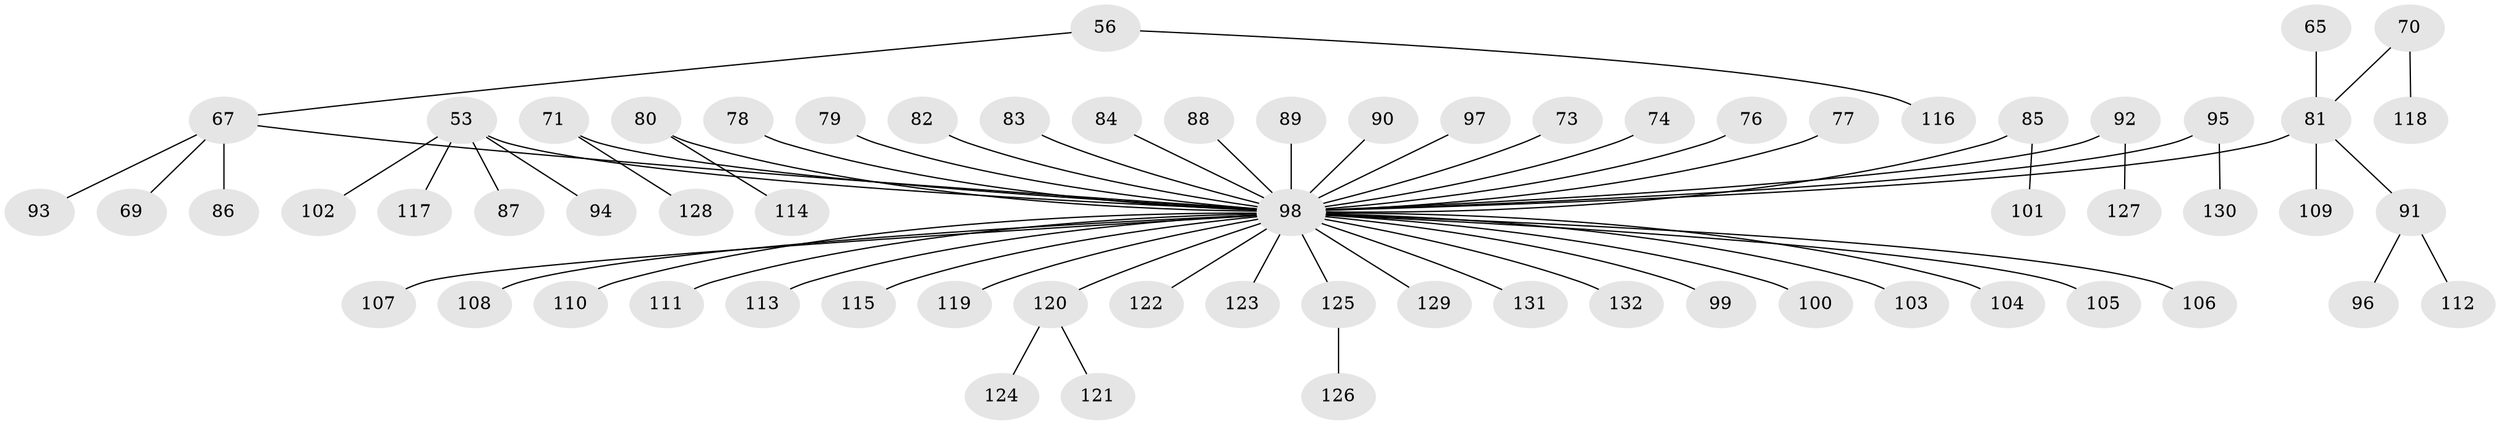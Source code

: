 // original degree distribution, {11: 0.007575757575757576, 3: 0.12878787878787878, 4: 0.06060606060606061, 5: 0.022727272727272728, 6: 0.015151515151515152, 8: 0.007575757575757576, 1: 0.5075757575757576, 2: 0.25}
// Generated by graph-tools (version 1.1) at 2025/52/03/09/25 04:52:50]
// undirected, 66 vertices, 65 edges
graph export_dot {
graph [start="1"]
  node [color=gray90,style=filled];
  53 [super="+21+18+39+40"];
  56;
  65;
  67 [super="+66"];
  69;
  70;
  71;
  73;
  74;
  76;
  77;
  78;
  79;
  80;
  81 [super="+61"];
  82;
  83;
  84;
  85;
  86;
  87;
  88;
  89;
  90;
  91 [super="+75"];
  92;
  93;
  94;
  95;
  96;
  97;
  98 [super="+7+4+9+10+12+17+19+36+33+20+24+32+34+35+37+50+58+44+59+54+51+60+45+52+68+47+63+64+55+57+48+49+62+14+72"];
  99;
  100;
  101;
  102;
  103;
  104;
  105;
  106;
  107;
  108;
  109;
  110;
  111;
  112;
  113;
  114;
  115;
  116;
  117;
  118;
  119;
  120 [super="+38"];
  121;
  122;
  123;
  124;
  125;
  126;
  127;
  128;
  129;
  130;
  131;
  132;
  53 -- 94;
  53 -- 117;
  53 -- 87;
  53 -- 102;
  53 -- 98;
  56 -- 116;
  56 -- 67;
  65 -- 81;
  67 -- 86;
  67 -- 93;
  67 -- 98;
  67 -- 69;
  70 -- 118;
  70 -- 81;
  71 -- 128;
  71 -- 98;
  73 -- 98;
  74 -- 98;
  76 -- 98;
  77 -- 98;
  78 -- 98;
  79 -- 98;
  80 -- 114;
  80 -- 98;
  81 -- 109;
  81 -- 98;
  81 -- 91;
  82 -- 98;
  83 -- 98;
  84 -- 98;
  85 -- 101;
  85 -- 98;
  88 -- 98;
  89 -- 98;
  90 -- 98;
  91 -- 96;
  91 -- 112;
  92 -- 127;
  92 -- 98;
  95 -- 130;
  95 -- 98;
  97 -- 98;
  98 -- 103;
  98 -- 132;
  98 -- 129;
  98 -- 106;
  98 -- 120;
  98 -- 107;
  98 -- 113;
  98 -- 125;
  98 -- 119;
  98 -- 122;
  98 -- 99;
  98 -- 123;
  98 -- 110;
  98 -- 100;
  98 -- 111;
  98 -- 104;
  98 -- 105;
  98 -- 115;
  98 -- 131;
  98 -- 108;
  120 -- 121;
  120 -- 124;
  125 -- 126;
}
